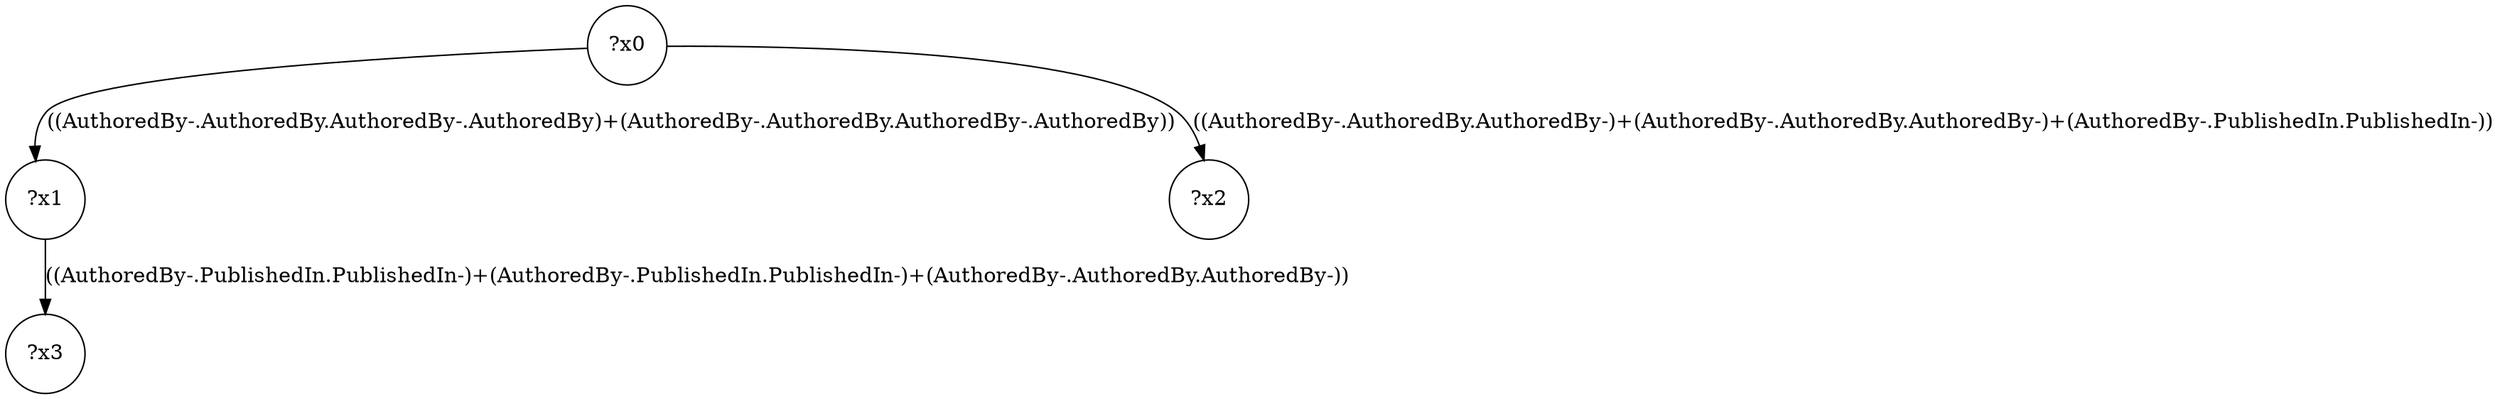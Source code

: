 digraph g {
	x0 [shape=circle, label="?x0"];
	x1 [shape=circle, label="?x1"];
	x0 -> x1 [label="((AuthoredBy-.AuthoredBy.AuthoredBy-.AuthoredBy)+(AuthoredBy-.AuthoredBy.AuthoredBy-.AuthoredBy))"];
	x2 [shape=circle, label="?x2"];
	x0 -> x2 [label="((AuthoredBy-.AuthoredBy.AuthoredBy-)+(AuthoredBy-.AuthoredBy.AuthoredBy-)+(AuthoredBy-.PublishedIn.PublishedIn-))"];
	x3 [shape=circle, label="?x3"];
	x1 -> x3 [label="((AuthoredBy-.PublishedIn.PublishedIn-)+(AuthoredBy-.PublishedIn.PublishedIn-)+(AuthoredBy-.AuthoredBy.AuthoredBy-))"];
}

